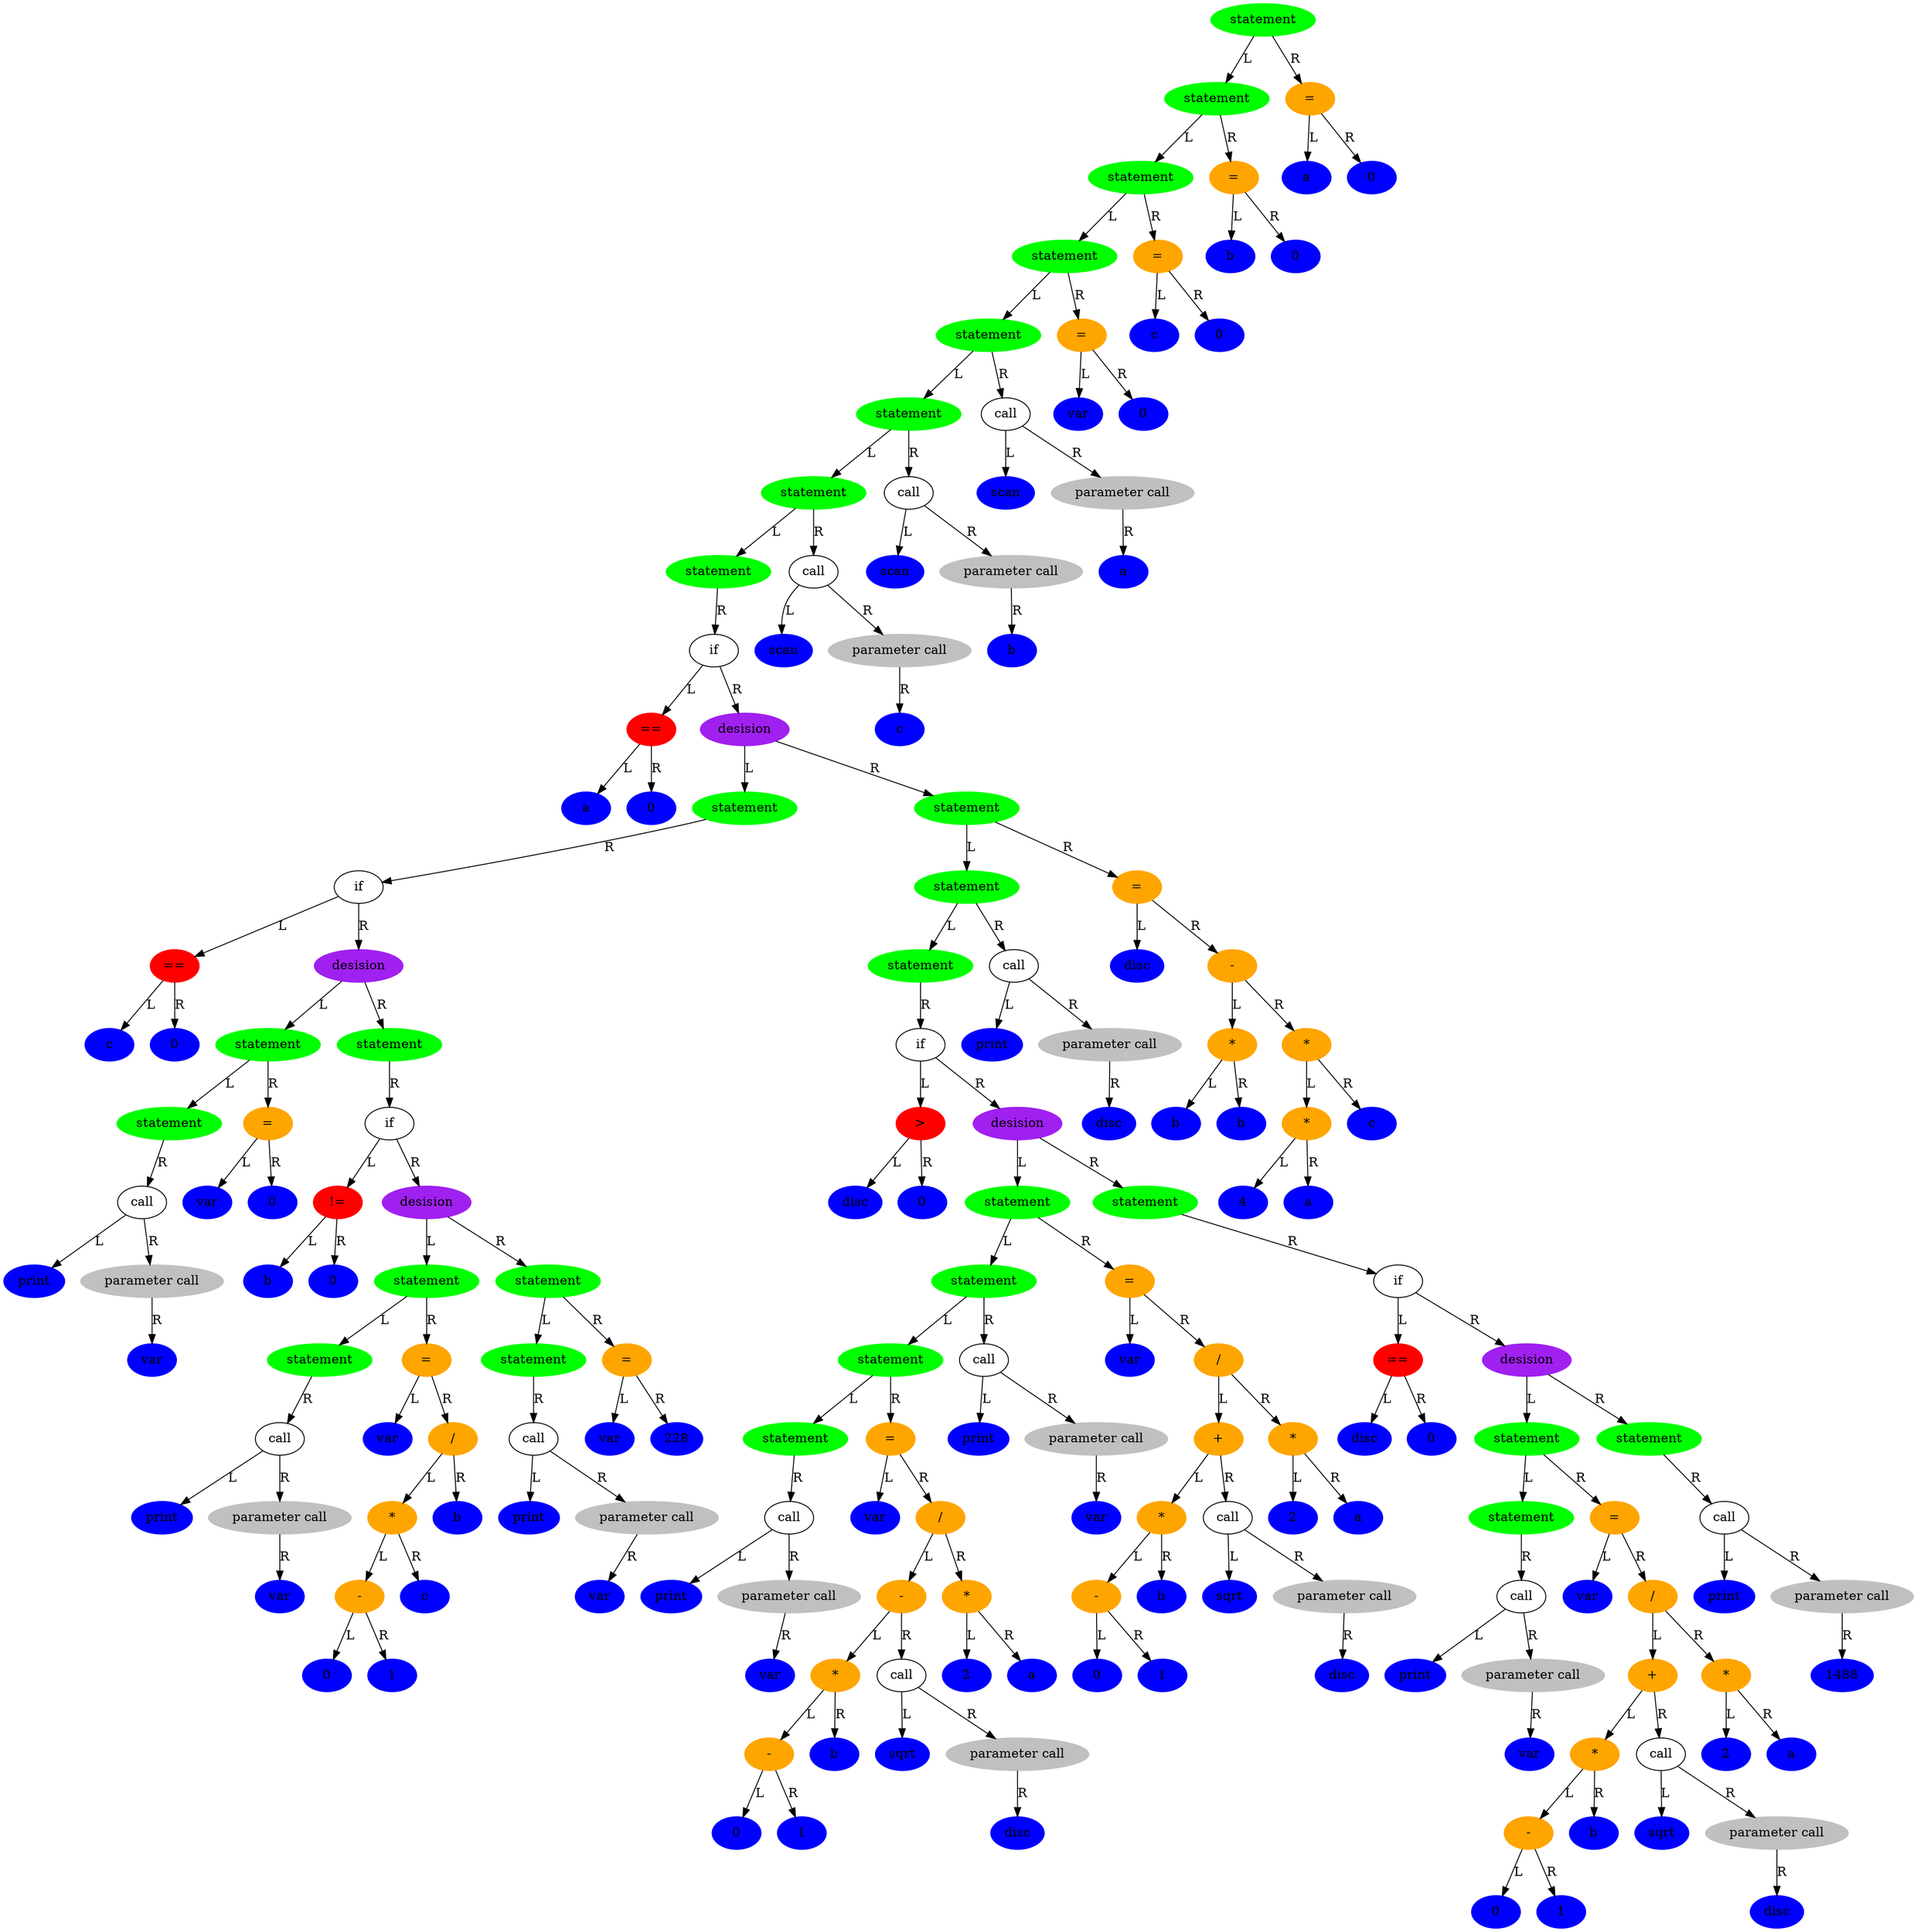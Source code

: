 digraph tree {
94403221448208 [label ="statement", style = "filled", color = "green"];
94403221448208 -> 94403221448256 [label = "L"];
94403221448256 [label ="statement", style = "filled", color = "green"];
94403221448256 -> 94403221448304 [label = "L"];
94403221448304 [label ="statement", style = "filled", color = "green"];
94403221448304 -> 94403221448352 [label = "L"];
94403221448352 [label ="statement", style = "filled", color = "green"];
94403221448352 -> 94403221448400 [label = "L"];
94403221448400 [label ="statement", style = "filled", color = "green"];
94403221448400 -> 94403221448544 [label = "L"];
94403221448544 [label ="statement", style = "filled", color = "green"];
94403221448544 -> 94403221448688 [label = "L"];
94403221448688 [label ="statement", style = "filled", color = "green"];
94403221448688 -> 94403221448832 [label = "L"];
94403221448832 [label ="statement", style = "filled", color = "green"];
94403221448832 -> 94403221453264 [label = "R"];
94403221453264 [label ="if"];
94403221453264 -> 94403221453360 [label = "L"];
94403221453360 [label ="==", style = "filled", color = "red"];
94403221453360 -> 94403221453328 [label = "L"];
94403221453328 [label ="a", style = "filled", color = "blue"];
94403221453360 -> 94403221453392 [label = "R"];
94403221453392 [label ="0", style = "filled", color = "blue"];
94403221453264 -> 94403221448880 [label = "R"];
94403221448880 [label ="desision", style = "filled", color = "purple"];
94403221448880 -> 94403221448928 [label = "L"];
94403221448928 [label ="statement", style = "filled", color = "green"];
94403221448928 -> 94403221453488 [label = "R"];
94403221453488 [label ="if"];
94403221453488 -> 94403221453584 [label = "L"];
94403221453584 [label ="==", style = "filled", color = "red"];
94403221453584 -> 94403221453552 [label = "L"];
94403221453552 [label ="c", style = "filled", color = "blue"];
94403221453584 -> 94403221453616 [label = "R"];
94403221453616 [label ="0", style = "filled", color = "blue"];
94403221453488 -> 94403221448976 [label = "R"];
94403221448976 [label ="desision", style = "filled", color = "purple"];
94403221448976 -> 94403221449024 [label = "L"];
94403221449024 [label ="statement", style = "filled", color = "green"];
94403221449024 -> 94403221449072 [label = "L"];
94403221449072 [label ="statement", style = "filled", color = "green"];
94403221449072 -> 94403221449120 [label = "R"];
94403221449120 [label ="call"];
94403221449120 -> 94403221453840 [label = "L"];
94403221453840 [label ="print", style = "filled", color = "blue"];
94403221449120 -> 94403221449168 [label = "R"];
94403221449168 [label ="parameter call", style = "filled", color = "grey"];
94403221449168 -> 94403221453904 [label = "R"];
94403221453904 [label ="var", style = "filled", color = "blue"];
94403221449024 -> 94403221453744 [label = "R"];
94403221453744 [label ="=", style = "filled", color = "orange"];
94403221453744 -> 94403221453712 [label = "L"];
94403221453712 [label ="var", style = "filled", color = "blue"];
94403221453744 -> 94403221453776 [label = "R"];
94403221453776 [label ="0", style = "filled", color = "blue"];
94403221448976 -> 94403221449216 [label = "R"];
94403221449216 [label ="statement", style = "filled", color = "green"];
94403221449216 -> 94403221454096 [label = "R"];
94403221454096 [label ="if"];
94403221454096 -> 94403221454192 [label = "L"];
94403221454192 [label ="!=", style = "filled", color = "red"];
94403221454192 -> 94403221454160 [label = "L"];
94403221454160 [label ="b", style = "filled", color = "blue"];
94403221454192 -> 94403221454224 [label = "R"];
94403221454224 [label ="0", style = "filled", color = "blue"];
94403221454096 -> 94403221449264 [label = "R"];
94403221449264 [label ="desision", style = "filled", color = "purple"];
94403221449264 -> 94403221449312 [label = "L"];
94403221449312 [label ="statement", style = "filled", color = "green"];
94403221449312 -> 94403221449360 [label = "L"];
94403221449360 [label ="statement", style = "filled", color = "green"];
94403221449360 -> 94403221449408 [label = "R"];
94403221449408 [label ="call"];
94403221449408 -> 94403221454704 [label = "L"];
94403221454704 [label ="print", style = "filled", color = "blue"];
94403221449408 -> 94403221449456 [label = "R"];
94403221449456 [label ="parameter call", style = "filled", color = "grey"];
94403221449456 -> 94403221454768 [label = "R"];
94403221454768 [label ="var", style = "filled", color = "blue"];
94403221449312 -> 94403221454352 [label = "R"];
94403221454352 [label ="=", style = "filled", color = "orange"];
94403221454352 -> 94403221454320 [label = "L"];
94403221454320 [label ="var", style = "filled", color = "blue"];
94403221454352 -> 94403221454608 [label = "R"];
94403221454608 [label ="/", style = "filled", color = "orange"];
94403221454608 -> 94403221454544 [label = "L"];
94403221454544 [label ="*", style = "filled", color = "orange"];
94403221454544 -> 94403221454448 [label = "L"];
94403221454448 [label ="-", style = "filled", color = "orange"];
94403221454448 -> 94403221454416 [label = "L"];
94403221454416 [label ="0", style = "filled", color = "blue"];
94403221454448 -> 94403221454480 [label = "R"];
94403221454480 [label ="1", style = "filled", color = "blue"];
94403221454544 -> 94403221454576 [label = "R"];
94403221454576 [label ="c", style = "filled", color = "blue"];
94403221454608 -> 94403221454640 [label = "R"];
94403221454640 [label ="b", style = "filled", color = "blue"];
94403221449264 -> 94403221449504 [label = "R"];
94403221449504 [label ="statement", style = "filled", color = "green"];
94403221449504 -> 94403221449552 [label = "L"];
94403221449552 [label ="statement", style = "filled", color = "green"];
94403221449552 -> 94403221449600 [label = "R"];
94403221449600 [label ="call"];
94403221449600 -> 94403221455088 [label = "L"];
94403221455088 [label ="print", style = "filled", color = "blue"];
94403221449600 -> 94403221449648 [label = "R"];
94403221449648 [label ="parameter call", style = "filled", color = "grey"];
94403221449648 -> 94403221455152 [label = "R"];
94403221455152 [label ="var", style = "filled", color = "blue"];
94403221449504 -> 94403221454992 [label = "R"];
94403221454992 [label ="=", style = "filled", color = "orange"];
94403221454992 -> 94403221454960 [label = "L"];
94403221454960 [label ="var", style = "filled", color = "blue"];
94403221454992 -> 94403221455024 [label = "R"];
94403221455024 [label ="228", style = "filled", color = "blue"];
94403221448880 -> 94403221449696 [label = "R"];
94403221449696 [label ="statement", style = "filled", color = "green"];
94403221449696 -> 94403221449744 [label = "L"];
94403221449744 [label ="statement", style = "filled", color = "green"];
94403221449744 -> 94403221449888 [label = "L"];
94403221449888 [label ="statement", style = "filled", color = "green"];
94403221449888 -> 94403221455952 [label = "R"];
94403221455952 [label ="if"];
94403221455952 -> 94403221456048 [label = "L"];
94403221456048 [label =">", style = "filled", color = "red"];
94403221456048 -> 94403221456016 [label = "L"];
94403221456016 [label ="disc", style = "filled", color = "blue"];
94403221456048 -> 94403221456080 [label = "R"];
94403221456080 [label ="0", style = "filled", color = "blue"];
94403221455952 -> 94403221449936 [label = "R"];
94403221449936 [label ="desision", style = "filled", color = "purple"];
94403221449936 -> 94403221449984 [label = "L"];
94403221449984 [label ="statement", style = "filled", color = "green"];
94403221449984 -> 94403221450128 [label = "L"];
94403221450128 [label ="statement", style = "filled", color = "green"];
94403221450128 -> 94403221450272 [label = "L"];
94403221450272 [label ="statement", style = "filled", color = "green"];
94403221450272 -> 94403221450416 [label = "L"];
94403221450416 [label ="statement", style = "filled", color = "green"];
94403221450416 -> 94403221450464 [label = "R"];
94403221450464 [label ="call"];
94403221450464 -> 94403221457808 [label = "L"];
94403221457808 [label ="print", style = "filled", color = "blue"];
94403221450464 -> 94403221450512 [label = "R"];
94403221450512 [label ="parameter call", style = "filled", color = "grey"];
94403221450512 -> 94403221457872 [label = "R"];
94403221457872 [label ="var", style = "filled", color = "blue"];
94403221450272 -> 94403221457104 [label = "R"];
94403221457104 [label ="=", style = "filled", color = "orange"];
94403221457104 -> 94403221457072 [label = "L"];
94403221457072 [label ="var", style = "filled", color = "blue"];
94403221457104 -> 94403221457584 [label = "R"];
94403221457584 [label ="/", style = "filled", color = "orange"];
94403221457584 -> 94403221457392 [label = "L"];
94403221457392 [label ="-", style = "filled", color = "orange"];
94403221457392 -> 94403221457328 [label = "L"];
94403221457328 [label ="*", style = "filled", color = "orange"];
94403221457328 -> 94403221457232 [label = "L"];
94403221457232 [label ="-", style = "filled", color = "orange"];
94403221457232 -> 94403221457200 [label = "L"];
94403221457200 [label ="0", style = "filled", color = "blue"];
94403221457232 -> 94403221457264 [label = "R"];
94403221457264 [label ="1", style = "filled", color = "blue"];
94403221457328 -> 94403221457360 [label = "R"];
94403221457360 [label ="b", style = "filled", color = "blue"];
94403221457392 -> 94403221450320 [label = "R"];
94403221450320 [label ="call"];
94403221450320 -> 94403221457424 [label = "L"];
94403221457424 [label ="sqrt", style = "filled", color = "blue"];
94403221450320 -> 94403221450368 [label = "R"];
94403221450368 [label ="parameter call", style = "filled", color = "grey"];
94403221450368 -> 94403221457488 [label = "R"];
94403221457488 [label ="disc", style = "filled", color = "blue"];
94403221457584 -> 94403221457680 [label = "R"];
94403221457680 [label ="*", style = "filled", color = "orange"];
94403221457680 -> 94403221457648 [label = "L"];
94403221457648 [label ="2", style = "filled", color = "blue"];
94403221457680 -> 94403221457712 [label = "R"];
94403221457712 [label ="a", style = "filled", color = "blue"];
94403221450128 -> 94403221450176 [label = "R"];
94403221450176 [label ="call"];
94403221450176 -> 94403221456912 [label = "L"];
94403221456912 [label ="print", style = "filled", color = "blue"];
94403221450176 -> 94403221450224 [label = "R"];
94403221450224 [label ="parameter call", style = "filled", color = "grey"];
94403221450224 -> 94403221456976 [label = "R"];
94403221456976 [label ="var", style = "filled", color = "blue"];
94403221449984 -> 94403221456208 [label = "R"];
94403221456208 [label ="=", style = "filled", color = "orange"];
94403221456208 -> 94403221456176 [label = "L"];
94403221456176 [label ="var", style = "filled", color = "blue"];
94403221456208 -> 94403221456688 [label = "R"];
94403221456688 [label ="/", style = "filled", color = "orange"];
94403221456688 -> 94403221456496 [label = "L"];
94403221456496 [label ="+", style = "filled", color = "orange"];
94403221456496 -> 94403221456432 [label = "L"];
94403221456432 [label ="*", style = "filled", color = "orange"];
94403221456432 -> 94403221456336 [label = "L"];
94403221456336 [label ="-", style = "filled", color = "orange"];
94403221456336 -> 94403221456304 [label = "L"];
94403221456304 [label ="0", style = "filled", color = "blue"];
94403221456336 -> 94403221456368 [label = "R"];
94403221456368 [label ="1", style = "filled", color = "blue"];
94403221456432 -> 94403221456464 [label = "R"];
94403221456464 [label ="b", style = "filled", color = "blue"];
94403221456496 -> 94403221450032 [label = "R"];
94403221450032 [label ="call"];
94403221450032 -> 94403221456528 [label = "L"];
94403221456528 [label ="sqrt", style = "filled", color = "blue"];
94403221450032 -> 94403221450080 [label = "R"];
94403221450080 [label ="parameter call", style = "filled", color = "grey"];
94403221450080 -> 94403221456592 [label = "R"];
94403221456592 [label ="disc", style = "filled", color = "blue"];
94403221456688 -> 94403221456784 [label = "R"];
94403221456784 [label ="*", style = "filled", color = "orange"];
94403221456784 -> 94403221456752 [label = "L"];
94403221456752 [label ="2", style = "filled", color = "blue"];
94403221456784 -> 94403221456816 [label = "R"];
94403221456816 [label ="a", style = "filled", color = "blue"];
94403221449936 -> 94403221450560 [label = "R"];
94403221450560 [label ="statement", style = "filled", color = "green"];
94403221450560 -> 94403221458064 [label = "R"];
94403221458064 [label ="if"];
94403221458064 -> 94403221458160 [label = "L"];
94403221458160 [label ="==", style = "filled", color = "red"];
94403221458160 -> 94403221458128 [label = "L"];
94403221458128 [label ="disc", style = "filled", color = "blue"];
94403221458160 -> 94403221458192 [label = "R"];
94403221458192 [label ="0", style = "filled", color = "blue"];
94403221458064 -> 94403221450608 [label = "R"];
94403221450608 [label ="desision", style = "filled", color = "purple"];
94403221450608 -> 94403221450656 [label = "L"];
94403221450656 [label ="statement", style = "filled", color = "green"];
94403221450656 -> 94403221450800 [label = "L"];
94403221450800 [label ="statement", style = "filled", color = "green"];
94403221450800 -> 94403221450848 [label = "R"];
94403221450848 [label ="call"];
94403221450848 -> 94403221459024 [label = "L"];
94403221459024 [label ="print", style = "filled", color = "blue"];
94403221450848 -> 94403221450896 [label = "R"];
94403221450896 [label ="parameter call", style = "filled", color = "grey"];
94403221450896 -> 94403221459088 [label = "R"];
94403221459088 [label ="var", style = "filled", color = "blue"];
94403221450656 -> 94403221458320 [label = "R"];
94403221458320 [label ="=", style = "filled", color = "orange"];
94403221458320 -> 94403221458288 [label = "L"];
94403221458288 [label ="var", style = "filled", color = "blue"];
94403221458320 -> 94403221458800 [label = "R"];
94403221458800 [label ="/", style = "filled", color = "orange"];
94403221458800 -> 94403221458608 [label = "L"];
94403221458608 [label ="+", style = "filled", color = "orange"];
94403221458608 -> 94403221458544 [label = "L"];
94403221458544 [label ="*", style = "filled", color = "orange"];
94403221458544 -> 94403221458448 [label = "L"];
94403221458448 [label ="-", style = "filled", color = "orange"];
94403221458448 -> 94403221458416 [label = "L"];
94403221458416 [label ="0", style = "filled", color = "blue"];
94403221458448 -> 94403221458480 [label = "R"];
94403221458480 [label ="1", style = "filled", color = "blue"];
94403221458544 -> 94403221458576 [label = "R"];
94403221458576 [label ="b", style = "filled", color = "blue"];
94403221458608 -> 94403221450704 [label = "R"];
94403221450704 [label ="call"];
94403221450704 -> 94403221458640 [label = "L"];
94403221458640 [label ="sqrt", style = "filled", color = "blue"];
94403221450704 -> 94403221450752 [label = "R"];
94403221450752 [label ="parameter call", style = "filled", color = "grey"];
94403221450752 -> 94403221458704 [label = "R"];
94403221458704 [label ="disc", style = "filled", color = "blue"];
94403221458800 -> 94403221458896 [label = "R"];
94403221458896 [label ="*", style = "filled", color = "orange"];
94403221458896 -> 94403221458864 [label = "L"];
94403221458864 [label ="2", style = "filled", color = "blue"];
94403221458896 -> 94403221458928 [label = "R"];
94403221458928 [label ="a", style = "filled", color = "blue"];
94403221450608 -> 94403221450944 [label = "R"];
94403221450944 [label ="statement", style = "filled", color = "green"];
94403221450944 -> 94403221450992 [label = "R"];
94403221450992 [label ="call"];
94403221450992 -> 94403221459280 [label = "L"];
94403221459280 [label ="print", style = "filled", color = "blue"];
94403221450992 -> 94403221451040 [label = "R"];
94403221451040 [label ="parameter call", style = "filled", color = "grey"];
94403221451040 -> 94403221459344 [label = "R"];
94403221459344 [label ="1488", style = "filled", color = "blue"];
94403221449744 -> 94403221449792 [label = "R"];
94403221449792 [label ="call"];
94403221449792 -> 94403221455792 [label = "L"];
94403221455792 [label ="print", style = "filled", color = "blue"];
94403221449792 -> 94403221449840 [label = "R"];
94403221449840 [label ="parameter call", style = "filled", color = "grey"];
94403221449840 -> 94403221455856 [label = "R"];
94403221455856 [label ="disc", style = "filled", color = "blue"];
94403221449696 -> 94403221455440 [label = "R"];
94403221455440 [label ="=", style = "filled", color = "orange"];
94403221455440 -> 94403221455408 [label = "L"];
94403221455408 [label ="disc", style = "filled", color = "blue"];
94403221455440 -> 94403221455568 [label = "R"];
94403221455568 [label ="-", style = "filled", color = "orange"];
94403221455568 -> 94403221455504 [label = "L"];
94403221455504 [label ="*", style = "filled", color = "orange"];
94403221455504 -> 94403221455472 [label = "L"];
94403221455472 [label ="b", style = "filled", color = "blue"];
94403221455504 -> 94403221455536 [label = "R"];
94403221455536 [label ="b", style = "filled", color = "blue"];
94403221455568 -> 94403221455696 [label = "R"];
94403221455696 [label ="*", style = "filled", color = "orange"];
94403221455696 -> 94403221455632 [label = "L"];
94403221455632 [label ="*", style = "filled", color = "orange"];
94403221455632 -> 94403221455600 [label = "L"];
94403221455600 [label ="4", style = "filled", color = "blue"];
94403221455632 -> 94403221455664 [label = "R"];
94403221455664 [label ="a", style = "filled", color = "blue"];
94403221455696 -> 94403221455728 [label = "R"];
94403221455728 [label ="c", style = "filled", color = "blue"];
94403221448688 -> 94403221448736 [label = "R"];
94403221448736 [label ="call"];
94403221448736 -> 94403221453104 [label = "L"];
94403221453104 [label ="scan", style = "filled", color = "blue"];
94403221448736 -> 94403221448784 [label = "R"];
94403221448784 [label ="parameter call", style = "filled", color = "grey"];
94403221448784 -> 94403221453168 [label = "R"];
94403221453168 [label ="c", style = "filled", color = "blue"];
94403221448544 -> 94403221448592 [label = "R"];
94403221448592 [label ="call"];
94403221448592 -> 94403221452944 [label = "L"];
94403221452944 [label ="scan", style = "filled", color = "blue"];
94403221448592 -> 94403221448640 [label = "R"];
94403221448640 [label ="parameter call", style = "filled", color = "grey"];
94403221448640 -> 94403221453008 [label = "R"];
94403221453008 [label ="b", style = "filled", color = "blue"];
94403221448400 -> 94403221448448 [label = "R"];
94403221448448 [label ="call"];
94403221448448 -> 94403221452784 [label = "L"];
94403221452784 [label ="scan", style = "filled", color = "blue"];
94403221448448 -> 94403221448496 [label = "R"];
94403221448496 [label ="parameter call", style = "filled", color = "grey"];
94403221448496 -> 94403221452848 [label = "R"];
94403221452848 [label ="a", style = "filled", color = "blue"];
94403221448352 -> 94403221452688 [label = "R"];
94403221452688 [label ="=", style = "filled", color = "orange"];
94403221452688 -> 94403221452656 [label = "L"];
94403221452656 [label ="var", style = "filled", color = "blue"];
94403221452688 -> 94403221452720 [label = "R"];
94403221452720 [label ="0", style = "filled", color = "blue"];
94403221448304 -> 94403221452560 [label = "R"];
94403221452560 [label ="=", style = "filled", color = "orange"];
94403221452560 -> 94403221452528 [label = "L"];
94403221452528 [label ="c", style = "filled", color = "blue"];
94403221452560 -> 94403221452592 [label = "R"];
94403221452592 [label ="0", style = "filled", color = "blue"];
94403221448256 -> 94403221452432 [label = "R"];
94403221452432 [label ="=", style = "filled", color = "orange"];
94403221452432 -> 94403221452400 [label = "L"];
94403221452400 [label ="b", style = "filled", color = "blue"];
94403221452432 -> 94403221452464 [label = "R"];
94403221452464 [label ="0", style = "filled", color = "blue"];
94403221448208 -> 94403221452304 [label = "R"];
94403221452304 [label ="=", style = "filled", color = "orange"];
94403221452304 -> 94403221452272 [label = "L"];
94403221452272 [label ="a", style = "filled", color = "blue"];
94403221452304 -> 94403221452336 [label = "R"];
94403221452336 [label ="0", style = "filled", color = "blue"];

}